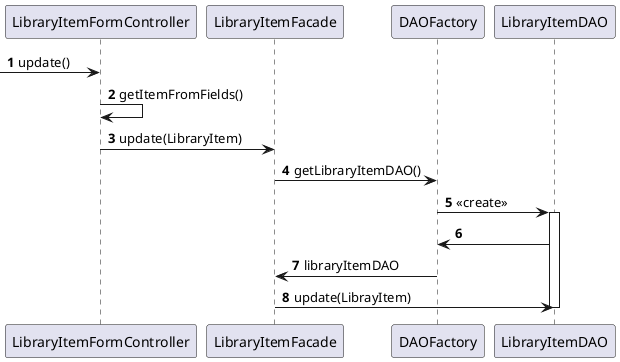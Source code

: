 @startuml

autonumber

-> LibraryItemFormController : update()
LibraryItemFormController -> LibraryItemFormController : getItemFromFields()
LibraryItemFormController -> LibraryItemFacade : update(LibraryItem)
LibraryItemFacade -> DAOFactory : getLibraryItemDAO()
DAOFactory -> LibraryItemDAO++ : <<create>>
LibraryItemDAO -> DAOFactory
DAOFactory -> LibraryItemFacade : libraryItemDAO
LibraryItemFacade -> LibraryItemDAO : update(LibrayItem)
deactivate LibraryItemDAO

@enduml